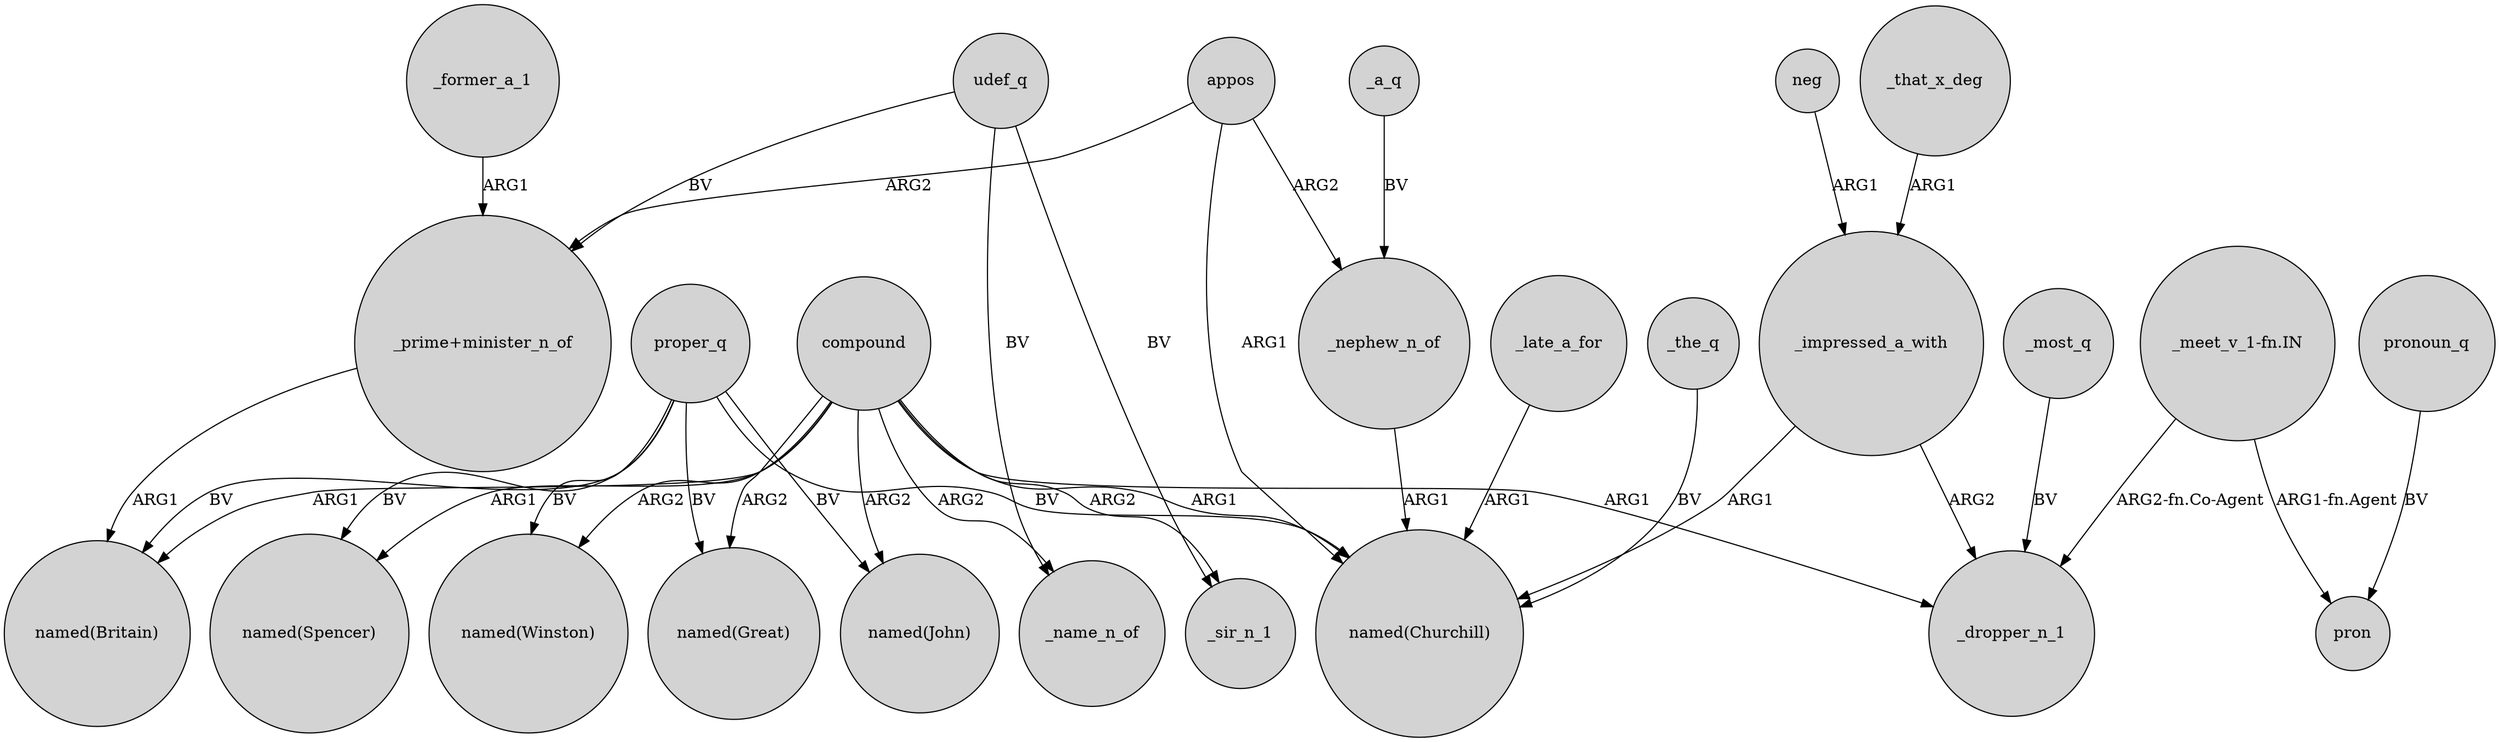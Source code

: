 digraph {
	node [shape=circle style=filled]
	compound -> "named(John)" [label=ARG2]
	_former_a_1 -> "_prime+minister_n_of" [label=ARG1]
	compound -> "named(Spencer)" [label=ARG1]
	compound -> _name_n_of [label=ARG2]
	compound -> "named(Churchill)" [label=ARG1]
	compound -> _sir_n_1 [label=ARG2]
	_most_q -> _dropper_n_1 [label=BV]
	proper_q -> "named(Churchill)" [label=BV]
	appos -> _nephew_n_of [label=ARG2]
	_a_q -> _nephew_n_of [label=BV]
	proper_q -> "named(Winston)" [label=BV]
	compound -> "named(Great)" [label=ARG2]
	udef_q -> _sir_n_1 [label=BV]
	neg -> _impressed_a_with [label=ARG1]
	"_prime+minister_n_of" -> "named(Britain)" [label=ARG1]
	pronoun_q -> pron [label=BV]
	_late_a_for -> "named(Churchill)" [label=ARG1]
	proper_q -> "named(Spencer)" [label=BV]
	udef_q -> "_prime+minister_n_of" [label=BV]
	proper_q -> "named(Great)" [label=BV]
	appos -> "_prime+minister_n_of" [label=ARG2]
	appos -> "named(Churchill)" [label=ARG1]
	"_meet_v_1-fn.IN" -> _dropper_n_1 [label="ARG2-fn.Co-Agent"]
	compound -> "named(Winston)" [label=ARG2]
	_impressed_a_with -> _dropper_n_1 [label=ARG2]
	_that_x_deg -> _impressed_a_with [label=ARG1]
	_nephew_n_of -> "named(Churchill)" [label=ARG1]
	"_meet_v_1-fn.IN" -> pron [label="ARG1-fn.Agent"]
	_the_q -> "named(Churchill)" [label=BV]
	_impressed_a_with -> "named(Churchill)" [label=ARG1]
	proper_q -> "named(John)" [label=BV]
	compound -> _dropper_n_1 [label=ARG1]
	udef_q -> _name_n_of [label=BV]
	compound -> "named(Britain)" [label=ARG1]
	proper_q -> "named(Britain)" [label=BV]
}
